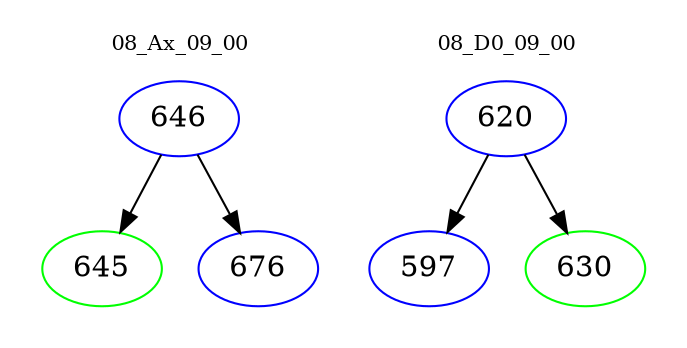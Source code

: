 digraph{
subgraph cluster_0 {
color = white
label = "08_Ax_09_00";
fontsize=10;
T0_646 [label="646", color="blue"]
T0_646 -> T0_645 [color="black"]
T0_645 [label="645", color="green"]
T0_646 -> T0_676 [color="black"]
T0_676 [label="676", color="blue"]
}
subgraph cluster_1 {
color = white
label = "08_D0_09_00";
fontsize=10;
T1_620 [label="620", color="blue"]
T1_620 -> T1_597 [color="black"]
T1_597 [label="597", color="blue"]
T1_620 -> T1_630 [color="black"]
T1_630 [label="630", color="green"]
}
}
